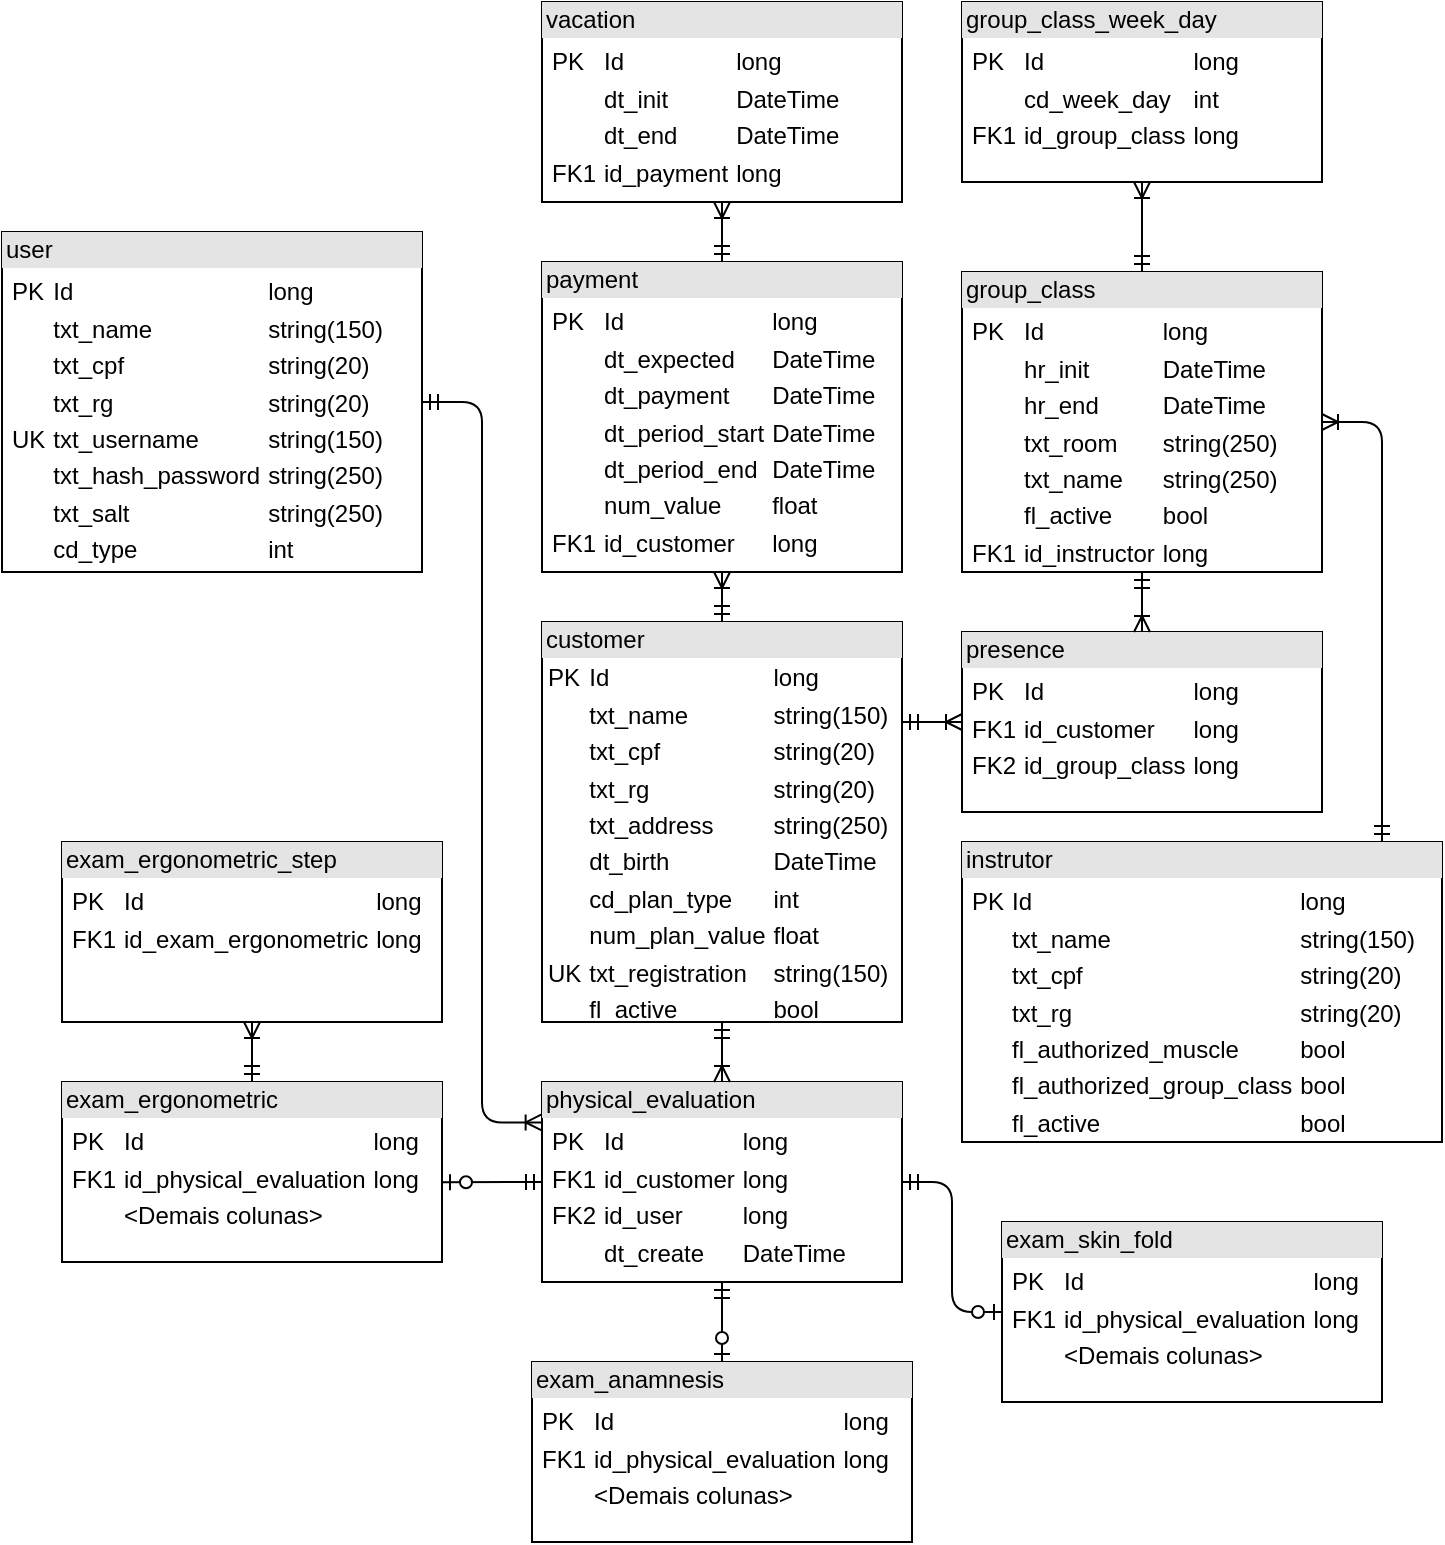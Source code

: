 <mxfile version="12.1.3" type="google" pages="1"><diagram id="eNOsoSA5csiK0DUxGW_X" name="Page-1"><mxGraphModel dx="1673" dy="999" grid="1" gridSize="10" guides="1" tooltips="1" connect="1" arrows="1" fold="1" page="1" pageScale="1" pageWidth="850" pageHeight="1100" math="0" shadow="0"><root><mxCell id="0"/><mxCell id="1" parent="0"/><mxCell id="iUKu6NB3R0d4WqQeB7tj-5" value="&lt;div style=&quot;box-sizing: border-box ; width: 100% ; background: #e4e4e4 ; padding: 2px&quot;&gt;customer&lt;/div&gt;&lt;table&gt;&lt;tbody&gt;&lt;tr&gt;&lt;td&gt;PK&lt;/td&gt;&lt;td&gt;Id&lt;/td&gt;&lt;td&gt;long&lt;/td&gt;&lt;/tr&gt;&lt;tr&gt;&lt;td&gt;&lt;br&gt;&lt;/td&gt;&lt;td&gt;txt_name&lt;br&gt;&lt;/td&gt;&lt;td&gt;string(150)&lt;/td&gt;&lt;/tr&gt;&lt;tr&gt;&lt;td&gt;&lt;br&gt;&lt;/td&gt;&lt;td&gt;txt_cpf&lt;br&gt;&lt;/td&gt;&lt;td&gt;string(20)&lt;/td&gt;&lt;/tr&gt;&lt;tr&gt;&lt;td&gt;&lt;br&gt;&lt;/td&gt;&lt;td&gt;txt_rg&lt;br&gt;&lt;/td&gt;&lt;td&gt;string(20)&lt;/td&gt;&lt;/tr&gt;&lt;tr&gt;&lt;td&gt;&lt;br&gt;&lt;/td&gt;&lt;td&gt;txt_address&lt;br&gt;&lt;/td&gt;&lt;td&gt;string(250)&lt;/td&gt;&lt;/tr&gt;&lt;tr&gt;&lt;td&gt;&lt;br&gt;&lt;/td&gt;&lt;td&gt;dt_birth&lt;br&gt;&lt;/td&gt;&lt;td&gt;DateTime&lt;/td&gt;&lt;/tr&gt;&lt;tr&gt;&lt;td&gt;&lt;br&gt;&lt;/td&gt;&lt;td&gt;cd_plan_type&lt;br&gt;&lt;/td&gt;&lt;td&gt;int&lt;/td&gt;&lt;/tr&gt;&lt;tr&gt;&lt;td&gt;&lt;br&gt;&lt;/td&gt;&lt;td&gt;num_plan_value&lt;br&gt;&lt;/td&gt;&lt;td&gt;float&lt;/td&gt;&lt;/tr&gt;&lt;tr&gt;&lt;td&gt;UK&lt;/td&gt;&lt;td&gt;txt_registration&lt;br&gt;&lt;/td&gt;&lt;td&gt;string(150)&lt;/td&gt;&lt;/tr&gt;&lt;tr&gt;&lt;td&gt;&lt;br&gt;&lt;/td&gt;&lt;td&gt;fl_active&lt;br&gt;&lt;/td&gt;&lt;td&gt;bool&lt;/td&gt;&lt;/tr&gt;&lt;/tbody&gt;&lt;/table&gt;" style="verticalAlign=top;align=left;overflow=fill;html=1;" parent="1" vertex="1"><mxGeometry x="330" y="440" width="180" height="200" as="geometry"/></mxCell><mxCell id="iUKu6NB3R0d4WqQeB7tj-6" value="&lt;div style=&quot;box-sizing: border-box ; width: 100% ; background: #e4e4e4 ; padding: 2px&quot;&gt;exam_anamnesis&lt;/div&gt;&lt;table style=&quot;width: 100% ; font-size: 1em&quot; cellpadding=&quot;2&quot; cellspacing=&quot;0&quot;&gt;&lt;tbody&gt;&lt;tr&gt;&lt;td&gt;&lt;table&gt;&lt;tbody&gt;&lt;tr&gt;&lt;td&gt;PK&lt;/td&gt;&lt;td&gt;Id&lt;/td&gt;&lt;td&gt;long&lt;/td&gt;&lt;/tr&gt;&lt;tr&gt;&lt;td&gt;FK1&lt;/td&gt;&lt;td&gt;id_physical_evaluation&lt;br&gt;&lt;/td&gt;&lt;td&gt;long&lt;/td&gt;&lt;/tr&gt;&lt;tr&gt;&lt;td&gt;&lt;br&gt;&lt;/td&gt;&lt;td&gt;&amp;lt;Demais colunas&amp;gt;&lt;br&gt;&lt;/td&gt;&lt;td&gt;&lt;br&gt;&lt;/td&gt;&lt;/tr&gt;&lt;/tbody&gt;&lt;/table&gt;&lt;/td&gt;&lt;td&gt;&lt;/td&gt;&lt;/tr&gt;&lt;/tbody&gt;&lt;/table&gt;" style="verticalAlign=top;align=left;overflow=fill;html=1;" parent="1" vertex="1"><mxGeometry x="325" y="810" width="190" height="90" as="geometry"/></mxCell><mxCell id="VHfMXVElB8WuuOVDMqNH-2" value="&lt;div style=&quot;box-sizing: border-box ; width: 100% ; background: #e4e4e4 ; padding: 2px&quot;&gt;exam_ergonometric&lt;/div&gt;&lt;table style=&quot;width: 100% ; font-size: 1em&quot; cellpadding=&quot;2&quot; cellspacing=&quot;0&quot;&gt;&lt;tbody&gt;&lt;tr&gt;&lt;td&gt;&lt;table&gt;&lt;tbody&gt;&lt;tr&gt;&lt;td&gt;PK&lt;/td&gt;&lt;td&gt;Id&lt;/td&gt;&lt;td&gt;long&lt;/td&gt;&lt;/tr&gt;&lt;tr&gt;&lt;td&gt;FK1&lt;/td&gt;&lt;td&gt;id_physical_evaluation&lt;br&gt;&lt;/td&gt;&lt;td&gt;long&lt;/td&gt;&lt;/tr&gt;&lt;tr&gt;&lt;td&gt;&lt;br&gt;&lt;/td&gt;&lt;td&gt;&amp;lt;Demais colunas&amp;gt;&lt;/td&gt;&lt;td&gt;&lt;br&gt;&lt;/td&gt;&lt;/tr&gt;&lt;/tbody&gt;&lt;/table&gt;&lt;/td&gt;&lt;td&gt;&lt;/td&gt;&lt;/tr&gt;&lt;/tbody&gt;&lt;/table&gt;" style="verticalAlign=top;align=left;overflow=fill;html=1;" parent="1" vertex="1"><mxGeometry x="90" y="670" width="190" height="90" as="geometry"/></mxCell><mxCell id="VHfMXVElB8WuuOVDMqNH-3" value="&lt;div style=&quot;box-sizing: border-box ; width: 100% ; background: #e4e4e4 ; padding: 2px&quot;&gt;exam_ergonometric_step&lt;/div&gt;&lt;table style=&quot;width: 100% ; font-size: 1em&quot; cellpadding=&quot;2&quot; cellspacing=&quot;0&quot;&gt;&lt;tbody&gt;&lt;tr&gt;&lt;td&gt;&lt;table&gt;&lt;tbody&gt;&lt;tr&gt;&lt;td&gt;PK&lt;/td&gt;&lt;td&gt;Id&lt;/td&gt;&lt;td&gt;long&lt;/td&gt;&lt;/tr&gt;&lt;tr&gt;&lt;td&gt;FK1&lt;/td&gt;&lt;td&gt;id_exam_ergonometric&lt;br&gt;&lt;/td&gt;&lt;td&gt;long&lt;/td&gt;&lt;/tr&gt;&lt;/tbody&gt;&lt;/table&gt;&lt;/td&gt;&lt;td&gt;&lt;/td&gt;&lt;/tr&gt;&lt;/tbody&gt;&lt;/table&gt;" style="verticalAlign=top;align=left;overflow=fill;html=1;" parent="1" vertex="1"><mxGeometry x="90" y="550" width="190" height="90" as="geometry"/></mxCell><mxCell id="VHfMXVElB8WuuOVDMqNH-4" value="&lt;div style=&quot;box-sizing: border-box ; width: 100% ; background: #e4e4e4 ; padding: 2px&quot;&gt;vacation&lt;/div&gt;&lt;table style=&quot;width: 100% ; font-size: 1em&quot; cellpadding=&quot;2&quot; cellspacing=&quot;0&quot;&gt;&lt;tbody&gt;&lt;tr&gt;&lt;td&gt;&lt;table&gt;&lt;tbody&gt;&lt;tr&gt;&lt;td&gt;PK&lt;/td&gt;&lt;td&gt;Id&lt;/td&gt;&lt;td&gt;long&lt;/td&gt;&lt;/tr&gt;&lt;tr&gt;&lt;td&gt;&lt;br&gt;&lt;/td&gt;&lt;td&gt;dt_init&lt;br&gt;&lt;/td&gt;&lt;td&gt;DateTime&lt;/td&gt;&lt;/tr&gt;&lt;tr&gt;&lt;td&gt;&lt;br&gt;&lt;/td&gt;&lt;td&gt;dt_end&lt;br&gt;&lt;/td&gt;&lt;td&gt;DateTime&lt;/td&gt;&lt;/tr&gt;&lt;tr&gt;&lt;td&gt;FK1&lt;/td&gt;&lt;td&gt;id_payment&lt;br&gt;&lt;/td&gt;&lt;td&gt;long&lt;/td&gt;&lt;/tr&gt;&lt;/tbody&gt;&lt;/table&gt;&lt;/td&gt;&lt;td&gt;&lt;/td&gt;&lt;/tr&gt;&lt;/tbody&gt;&lt;/table&gt;" style="verticalAlign=top;align=left;overflow=fill;html=1;" parent="1" vertex="1"><mxGeometry x="330" y="130" width="180" height="100" as="geometry"/></mxCell><mxCell id="VHfMXVElB8WuuOVDMqNH-5" value="&lt;div style=&quot;box-sizing: border-box ; width: 100% ; background: #e4e4e4 ; padding: 2px&quot;&gt;user&lt;/div&gt;&lt;table style=&quot;width: 100% ; font-size: 1em&quot; cellpadding=&quot;2&quot; cellspacing=&quot;0&quot;&gt;&lt;tbody&gt;&lt;tr&gt;&lt;td&gt;&lt;table&gt;&lt;tbody&gt;&lt;tr&gt;&lt;td&gt;PK&lt;/td&gt;&lt;td&gt;Id&lt;/td&gt;&lt;td&gt;long&lt;/td&gt;&lt;/tr&gt;&lt;tr&gt;&lt;td&gt;&lt;br&gt;&lt;/td&gt;&lt;td&gt;txt_name&lt;br&gt;&lt;/td&gt;&lt;td&gt;string(150)&lt;/td&gt;&lt;/tr&gt;&lt;tr&gt;&lt;td&gt;&lt;br&gt;&lt;/td&gt;&lt;td&gt;txt_cpf&lt;br&gt;&lt;/td&gt;&lt;td&gt;string(20)&lt;/td&gt;&lt;/tr&gt;&lt;tr&gt;&lt;td&gt;&lt;br&gt;&lt;/td&gt;&lt;td&gt;txt_rg&lt;br&gt;&lt;/td&gt;&lt;td&gt;string(20)&lt;/td&gt;&lt;/tr&gt;&lt;tr&gt;&lt;td&gt;UK&lt;/td&gt;&lt;td&gt;txt_username&lt;br&gt;&lt;/td&gt;&lt;td&gt;string(150)&lt;/td&gt;&lt;/tr&gt;&lt;tr&gt;&lt;td&gt;&lt;br&gt;&lt;/td&gt;&lt;td&gt;txt_hash_password&lt;br&gt;&lt;/td&gt;&lt;td&gt;string(250)&lt;/td&gt;&lt;/tr&gt;&lt;tr&gt;&lt;td&gt;&lt;br&gt;&lt;/td&gt;&lt;td&gt;txt_salt&lt;br&gt;&lt;/td&gt;&lt;td&gt;string(250)&lt;/td&gt;&lt;/tr&gt;&lt;tr&gt;&lt;td&gt;&lt;br&gt;&lt;/td&gt;&lt;td&gt;cd_type&lt;br&gt;&lt;/td&gt;&lt;td&gt;int&lt;/td&gt;&lt;/tr&gt;&lt;tr&gt;&lt;td&gt;&lt;br&gt;&lt;/td&gt;&lt;td&gt;dt_create&lt;/td&gt;&lt;td&gt;DateTime&lt;/td&gt;&lt;/tr&gt;&lt;tr&gt;&lt;td&gt;&lt;br&gt;&lt;/td&gt;&lt;td&gt;dt_update&lt;br&gt;&lt;/td&gt;&lt;td&gt;DateTime&lt;br&gt;&lt;/td&gt;&lt;/tr&gt;&lt;/tbody&gt;&lt;/table&gt;&lt;/td&gt;&lt;td&gt;&lt;/td&gt;&lt;/tr&gt;&lt;/tbody&gt;&lt;/table&gt;" style="verticalAlign=top;align=left;overflow=fill;html=1;" parent="1" vertex="1"><mxGeometry x="60" y="245" width="210" height="170" as="geometry"/></mxCell><mxCell id="VHfMXVElB8WuuOVDMqNH-6" value="&lt;div style=&quot;box-sizing: border-box ; width: 100% ; background: #e4e4e4 ; padding: 2px&quot;&gt;presence&lt;/div&gt;&lt;table style=&quot;width: 100% ; font-size: 1em&quot; cellpadding=&quot;2&quot; cellspacing=&quot;0&quot;&gt;&lt;tbody&gt;&lt;tr&gt;&lt;td&gt;&lt;table&gt;&lt;tbody&gt;&lt;tr&gt;&lt;td&gt;PK&lt;/td&gt;&lt;td&gt;Id&lt;/td&gt;&lt;td&gt;long&lt;/td&gt;&lt;/tr&gt;&lt;tr&gt;&lt;td&gt;FK1&lt;/td&gt;&lt;td&gt;id_customer&lt;br&gt;&lt;/td&gt;&lt;td&gt;long&lt;/td&gt;&lt;/tr&gt;&lt;tr&gt;&lt;td&gt;FK2&lt;/td&gt;&lt;td&gt;id_group_class&lt;br&gt;&lt;/td&gt;&lt;td&gt;long&lt;/td&gt;&lt;/tr&gt;&lt;/tbody&gt;&lt;/table&gt;&lt;/td&gt;&lt;td&gt;&lt;/td&gt;&lt;/tr&gt;&lt;/tbody&gt;&lt;/table&gt;" style="verticalAlign=top;align=left;overflow=fill;html=1;" parent="1" vertex="1"><mxGeometry x="540" y="445" width="180" height="90" as="geometry"/></mxCell><mxCell id="VHfMXVElB8WuuOVDMqNH-8" value="&lt;div style=&quot;box-sizing: border-box ; width: 100% ; background: #e4e4e4 ; padding: 2px&quot;&gt;group_class_week_day&lt;/div&gt;&lt;table style=&quot;width: 100% ; font-size: 1em&quot; cellpadding=&quot;2&quot; cellspacing=&quot;0&quot;&gt;&lt;tbody&gt;&lt;tr&gt;&lt;td&gt;&lt;table&gt;&lt;tbody&gt;&lt;tr&gt;&lt;td&gt;PK&lt;/td&gt;&lt;td&gt;Id&lt;/td&gt;&lt;td&gt;long&lt;/td&gt;&lt;/tr&gt;&lt;tr&gt;&lt;td&gt;&lt;br&gt;&lt;/td&gt;&lt;td&gt;cd_week_day&lt;br&gt;&lt;/td&gt;&lt;td&gt;int&lt;/td&gt;&lt;/tr&gt;&lt;tr&gt;&lt;td&gt;FK1&lt;/td&gt;&lt;td&gt;id_group_class&lt;br&gt;&lt;/td&gt;&lt;td&gt;long&lt;/td&gt;&lt;/tr&gt;&lt;/tbody&gt;&lt;/table&gt;&lt;/td&gt;&lt;td&gt;&lt;/td&gt;&lt;/tr&gt;&lt;/tbody&gt;&lt;/table&gt;" style="verticalAlign=top;align=left;overflow=fill;html=1;" parent="1" vertex="1"><mxGeometry x="540" y="130" width="180" height="90" as="geometry"/></mxCell><mxCell id="VHfMXVElB8WuuOVDMqNH-9" value="&lt;div style=&quot;box-sizing: border-box ; width: 100% ; background: #e4e4e4 ; padding: 2px&quot;&gt;instrutor&lt;/div&gt;&lt;table style=&quot;width: 100% ; font-size: 1em&quot; cellpadding=&quot;2&quot; cellspacing=&quot;0&quot;&gt;&lt;tbody&gt;&lt;tr&gt;&lt;td&gt;&lt;table&gt;&lt;tbody&gt;&lt;tr&gt;&lt;td&gt;PK&lt;/td&gt;&lt;td&gt;Id&lt;/td&gt;&lt;td&gt;long&lt;/td&gt;&lt;/tr&gt;&lt;tr&gt;&lt;td&gt;&lt;br&gt;&lt;/td&gt;&lt;td&gt;txt_name&lt;br&gt;&lt;/td&gt;&lt;td&gt;string(150)&lt;/td&gt;&lt;/tr&gt;&lt;tr&gt;&lt;td&gt;&lt;br&gt;&lt;/td&gt;&lt;td&gt;txt_cpf&lt;br&gt;&lt;/td&gt;&lt;td&gt;string(20)&lt;/td&gt;&lt;/tr&gt;&lt;tr&gt;&lt;td&gt;&lt;br&gt;&lt;/td&gt;&lt;td&gt;txt_rg&lt;br&gt;&lt;/td&gt;&lt;td&gt;string(20)&lt;/td&gt;&lt;/tr&gt;&lt;tr&gt;&lt;td&gt;&lt;br&gt;&lt;/td&gt;&lt;td&gt;fl_authorized_muscle&lt;br&gt;&lt;/td&gt;&lt;td&gt;bool&lt;/td&gt;&lt;/tr&gt;&lt;tr&gt;&lt;td&gt;&lt;br&gt;&lt;/td&gt;&lt;td&gt;fl_authorized_group_class&lt;br&gt;&lt;/td&gt;&lt;td&gt;bool&lt;/td&gt;&lt;/tr&gt;&lt;tr&gt;&lt;td&gt;&lt;br&gt;&lt;/td&gt;&lt;td&gt;fl_active&lt;br&gt;&lt;/td&gt;&lt;td&gt;bool&lt;/td&gt;&lt;/tr&gt;&lt;tr&gt;&lt;td&gt;&lt;br&gt;&lt;/td&gt;&lt;td&gt;&lt;br&gt;&lt;/td&gt;&lt;td&gt;&lt;/td&gt;&lt;/tr&gt;&lt;/tbody&gt;&lt;/table&gt;&lt;/td&gt;&lt;td&gt;&lt;/td&gt;&lt;/tr&gt;&lt;/tbody&gt;&lt;/table&gt;" style="verticalAlign=top;align=left;overflow=fill;html=1;" parent="1" vertex="1"><mxGeometry x="540" y="550" width="240" height="150" as="geometry"/></mxCell><mxCell id="VHfMXVElB8WuuOVDMqNH-10" value="&lt;div style=&quot;box-sizing: border-box ; width: 100% ; background: #e4e4e4 ; padding: 2px&quot;&gt;payment&lt;/div&gt;&lt;table style=&quot;width: 100% ; font-size: 1em&quot; cellpadding=&quot;2&quot; cellspacing=&quot;0&quot;&gt;&lt;tbody&gt;&lt;tr&gt;&lt;td&gt;&lt;table&gt;&lt;tbody&gt;&lt;tr&gt;&lt;td&gt;PK&lt;/td&gt;&lt;td&gt;Id&lt;/td&gt;&lt;td&gt;long&lt;/td&gt;&lt;/tr&gt;&lt;tr&gt;&lt;td&gt;&lt;br&gt;&lt;/td&gt;&lt;td&gt;dt_expected&lt;br&gt;&lt;/td&gt;&lt;td&gt;DateTime&lt;/td&gt;&lt;/tr&gt;&lt;tr&gt;&lt;td&gt;&lt;br&gt;&lt;/td&gt;&lt;td&gt;dt_payment&lt;br&gt;&lt;/td&gt;&lt;td&gt;DateTime&lt;br&gt;&lt;/td&gt;&lt;/tr&gt;&lt;tr&gt;&lt;td&gt;&lt;br&gt;&lt;/td&gt;&lt;td&gt;dt_period_start&lt;br&gt;&lt;/td&gt;&lt;td&gt;DateTime&lt;/td&gt;&lt;/tr&gt;&lt;tr&gt;&lt;td&gt;&lt;br&gt;&lt;/td&gt;&lt;td&gt;dt_period_end&lt;br&gt;&lt;/td&gt;&lt;td&gt;DateTime&lt;/td&gt;&lt;/tr&gt;&lt;tr&gt;&lt;td&gt;&lt;br&gt;&lt;/td&gt;&lt;td&gt;num_value&lt;br&gt;&lt;/td&gt;&lt;td&gt;float&lt;/td&gt;&lt;/tr&gt;&lt;tr&gt;&lt;td&gt;FK1&lt;/td&gt;&lt;td&gt;id_customer&lt;br&gt;&lt;/td&gt;&lt;td&gt;long&lt;/td&gt;&lt;/tr&gt;&lt;/tbody&gt;&lt;/table&gt;&lt;/td&gt;&lt;td&gt;&lt;/td&gt;&lt;/tr&gt;&lt;/tbody&gt;&lt;/table&gt;" style="verticalAlign=top;align=left;overflow=fill;html=1;" parent="1" vertex="1"><mxGeometry x="330" y="260" width="180" height="155" as="geometry"/></mxCell><mxCell id="VHfMXVElB8WuuOVDMqNH-11" value="&lt;div style=&quot;box-sizing: border-box ; width: 100% ; background: #e4e4e4 ; padding: 2px&quot;&gt;exam_skin_fold&lt;/div&gt;&lt;table style=&quot;width: 100% ; font-size: 1em&quot; cellpadding=&quot;2&quot; cellspacing=&quot;0&quot;&gt;&lt;tbody&gt;&lt;tr&gt;&lt;td&gt;&lt;table&gt;&lt;tbody&gt;&lt;tr&gt;&lt;td&gt;PK&lt;/td&gt;&lt;td&gt;Id&lt;/td&gt;&lt;td&gt;long&lt;/td&gt;&lt;/tr&gt;&lt;tr&gt;&lt;td&gt;FK1&lt;/td&gt;&lt;td&gt;id_physical_evaluation&lt;br&gt;&lt;/td&gt;&lt;td&gt;long&lt;/td&gt;&lt;/tr&gt;&lt;tr&gt;&lt;td&gt;&lt;br&gt;&lt;/td&gt;&lt;td&gt;&amp;lt;Demais colunas&amp;gt;&lt;br&gt;&lt;/td&gt;&lt;td&gt;&lt;br&gt;&lt;/td&gt;&lt;/tr&gt;&lt;/tbody&gt;&lt;/table&gt;&lt;/td&gt;&lt;td&gt;&lt;/td&gt;&lt;/tr&gt;&lt;/tbody&gt;&lt;/table&gt;" style="verticalAlign=top;align=left;overflow=fill;html=1;" parent="1" vertex="1"><mxGeometry x="560" y="740" width="190" height="90" as="geometry"/></mxCell><mxCell id="VHfMXVElB8WuuOVDMqNH-12" value="&lt;div style=&quot;box-sizing: border-box ; width: 100% ; background: #e4e4e4 ; padding: 2px&quot;&gt;group_class&lt;/div&gt;&lt;table style=&quot;width: 100% ; font-size: 1em&quot; cellpadding=&quot;2&quot; cellspacing=&quot;0&quot;&gt;&lt;tbody&gt;&lt;tr&gt;&lt;td&gt;&lt;table&gt;&lt;tbody&gt;&lt;tr&gt;&lt;td&gt;PK&lt;/td&gt;&lt;td&gt;Id&lt;/td&gt;&lt;td&gt;long&lt;/td&gt;&lt;/tr&gt;&lt;tr&gt;&lt;td&gt;&lt;br&gt;&lt;/td&gt;&lt;td&gt;hr_init&lt;br&gt;&lt;/td&gt;&lt;td&gt;DateTime&lt;/td&gt;&lt;/tr&gt;&lt;tr&gt;&lt;td&gt;&lt;br&gt;&lt;/td&gt;&lt;td&gt;hr_end&lt;br&gt;&lt;/td&gt;&lt;td&gt;DateTime&lt;/td&gt;&lt;/tr&gt;&lt;tr&gt;&lt;td&gt;&lt;br&gt;&lt;/td&gt;&lt;td&gt;txt_room&lt;br&gt;&lt;/td&gt;&lt;td&gt;string(250)&lt;/td&gt;&lt;/tr&gt;&lt;tr&gt;&lt;td&gt;&lt;br&gt;&lt;/td&gt;&lt;td&gt;txt_name&lt;br&gt;&lt;/td&gt;&lt;td&gt;string(250)&lt;/td&gt;&lt;/tr&gt;&lt;tr&gt;&lt;td&gt;&lt;br&gt;&lt;/td&gt;&lt;td&gt;fl_active&lt;br&gt;&lt;/td&gt;&lt;td&gt;bool&lt;/td&gt;&lt;/tr&gt;&lt;tr&gt;&lt;td&gt;FK1&lt;/td&gt;&lt;td&gt;id_instructor&lt;br&gt;&lt;/td&gt;&lt;td&gt;long&lt;/td&gt;&lt;/tr&gt;&lt;/tbody&gt;&lt;/table&gt;&lt;/td&gt;&lt;td&gt;&lt;/td&gt;&lt;td&gt;&lt;/td&gt;&lt;/tr&gt;&lt;/tbody&gt;&lt;/table&gt;" style="verticalAlign=top;align=left;overflow=fill;html=1;" parent="1" vertex="1"><mxGeometry x="540" y="265" width="180" height="150" as="geometry"/></mxCell><mxCell id="VHfMXVElB8WuuOVDMqNH-24" value="&lt;div style=&quot;box-sizing: border-box ; width: 100% ; background: #e4e4e4 ; padding: 2px&quot;&gt;physical_evaluation&lt;/div&gt;&lt;table style=&quot;width: 100% ; font-size: 1em&quot; cellpadding=&quot;2&quot; cellspacing=&quot;0&quot;&gt;&lt;tbody&gt;&lt;tr&gt;&lt;td&gt;&lt;table&gt;&lt;tbody&gt;&lt;tr&gt;&lt;td&gt;PK&lt;/td&gt;&lt;td&gt;Id&lt;/td&gt;&lt;td&gt;long&lt;/td&gt;&lt;/tr&gt;&lt;tr&gt;&lt;td&gt;FK1&lt;/td&gt;&lt;td&gt;id_customer&lt;br&gt;&lt;/td&gt;&lt;td&gt;long&lt;/td&gt;&lt;/tr&gt;&lt;tr&gt;&lt;td&gt;FK2&lt;/td&gt;&lt;td&gt;id_user&lt;br&gt;&lt;/td&gt;&lt;td&gt;long&lt;/td&gt;&lt;/tr&gt;&lt;tr&gt;&lt;td&gt;&lt;br&gt;&lt;/td&gt;&lt;td&gt;dt_create&lt;/td&gt;&lt;td&gt;DateTime&lt;/td&gt;&lt;/tr&gt;&lt;/tbody&gt;&lt;/table&gt;&lt;/td&gt;&lt;td&gt;&lt;/td&gt;&lt;/tr&gt;&lt;/tbody&gt;&lt;/table&gt;" style="verticalAlign=top;align=left;overflow=fill;html=1;" parent="1" vertex="1"><mxGeometry x="330" y="670" width="180" height="100" as="geometry"/></mxCell><mxCell id="b3SdoLDgujE4vcdBGUuC-1" value="" style="fontSize=12;html=1;endArrow=ERoneToMany;startArrow=ERmandOne;exitX=0.5;exitY=0;exitDx=0;exitDy=0;entryX=0.5;entryY=1;entryDx=0;entryDy=0;" edge="1" parent="1" source="VHfMXVElB8WuuOVDMqNH-2" target="VHfMXVElB8WuuOVDMqNH-3"><mxGeometry width="100" height="100" relative="1" as="geometry"><mxPoint x="-10" y="720" as="sourcePoint"/><mxPoint x="90" y="620" as="targetPoint"/></mxGeometry></mxCell><mxCell id="b3SdoLDgujE4vcdBGUuC-3" value="" style="fontSize=12;html=1;endArrow=ERzeroToOne;startArrow=ERmandOne;exitX=0;exitY=0.5;exitDx=0;exitDy=0;entryX=1;entryY=0.557;entryDx=0;entryDy=0;entryPerimeter=0;" edge="1" parent="1" source="VHfMXVElB8WuuOVDMqNH-24" target="VHfMXVElB8WuuOVDMqNH-2"><mxGeometry width="100" height="100" relative="1" as="geometry"><mxPoint x="120" y="860" as="sourcePoint"/><mxPoint x="220" y="760" as="targetPoint"/></mxGeometry></mxCell><mxCell id="b3SdoLDgujE4vcdBGUuC-5" value="" style="fontSize=12;html=1;endArrow=ERzeroToOne;startArrow=ERmandOne;exitX=0.5;exitY=1;exitDx=0;exitDy=0;entryX=0.5;entryY=0;entryDx=0;entryDy=0;" edge="1" parent="1" source="VHfMXVElB8WuuOVDMqNH-24" target="iUKu6NB3R0d4WqQeB7tj-6"><mxGeometry width="100" height="100" relative="1" as="geometry"><mxPoint x="340" y="730" as="sourcePoint"/><mxPoint x="290" y="730.13" as="targetPoint"/></mxGeometry></mxCell><mxCell id="b3SdoLDgujE4vcdBGUuC-6" value="" style="fontSize=12;html=1;endArrow=ERzeroToOne;startArrow=ERmandOne;exitX=1;exitY=0.5;exitDx=0;exitDy=0;entryX=0;entryY=0.5;entryDx=0;entryDy=0;edgeStyle=orthogonalEdgeStyle;" edge="1" parent="1" source="VHfMXVElB8WuuOVDMqNH-24" target="VHfMXVElB8WuuOVDMqNH-11"><mxGeometry width="100" height="100" relative="1" as="geometry"><mxPoint x="430" y="780" as="sourcePoint"/><mxPoint x="430" y="820" as="targetPoint"/></mxGeometry></mxCell><mxCell id="b3SdoLDgujE4vcdBGUuC-7" value="" style="fontSize=12;html=1;endArrow=ERoneToMany;startArrow=ERmandOne;exitX=0.5;exitY=1;exitDx=0;exitDy=0;entryX=0.5;entryY=0;entryDx=0;entryDy=0;" edge="1" parent="1" source="iUKu6NB3R0d4WqQeB7tj-5" target="VHfMXVElB8WuuOVDMqNH-24"><mxGeometry width="100" height="100" relative="1" as="geometry"><mxPoint x="450" y="650" as="sourcePoint"/><mxPoint x="450" y="620" as="targetPoint"/></mxGeometry></mxCell><mxCell id="b3SdoLDgujE4vcdBGUuC-8" value="" style="fontSize=12;html=1;endArrow=ERoneToMany;startArrow=ERmandOne;exitX=1;exitY=0.25;exitDx=0;exitDy=0;entryX=0;entryY=0.5;entryDx=0;entryDy=0;" edge="1" parent="1" source="iUKu6NB3R0d4WqQeB7tj-5" target="VHfMXVElB8WuuOVDMqNH-6"><mxGeometry width="100" height="100" relative="1" as="geometry"><mxPoint x="530" y="510" as="sourcePoint"/><mxPoint x="530" y="540" as="targetPoint"/></mxGeometry></mxCell><mxCell id="b3SdoLDgujE4vcdBGUuC-9" value="" style="fontSize=12;html=1;endArrow=ERoneToMany;startArrow=ERmandOne;exitX=0.5;exitY=0;exitDx=0;exitDy=0;" edge="1" parent="1" source="iUKu6NB3R0d4WqQeB7tj-5"><mxGeometry width="100" height="100" relative="1" as="geometry"><mxPoint x="440" y="410" as="sourcePoint"/><mxPoint x="420" y="415" as="targetPoint"/></mxGeometry></mxCell><mxCell id="b3SdoLDgujE4vcdBGUuC-10" value="" style="fontSize=12;html=1;endArrow=ERoneToMany;startArrow=ERmandOne;exitX=0.5;exitY=0;exitDx=0;exitDy=0;entryX=0.5;entryY=1;entryDx=0;entryDy=0;" edge="1" parent="1" source="VHfMXVElB8WuuOVDMqNH-10" target="VHfMXVElB8WuuOVDMqNH-4"><mxGeometry width="100" height="100" relative="1" as="geometry"><mxPoint x="440" y="255" as="sourcePoint"/><mxPoint x="440" y="230" as="targetPoint"/></mxGeometry></mxCell><mxCell id="b3SdoLDgujE4vcdBGUuC-11" value="" style="fontSize=12;html=1;endArrow=ERoneToMany;startArrow=ERmandOne;exitX=0.5;exitY=0;exitDx=0;exitDy=0;entryX=0.5;entryY=1;entryDx=0;entryDy=0;" edge="1" parent="1" source="VHfMXVElB8WuuOVDMqNH-12" target="VHfMXVElB8WuuOVDMqNH-8"><mxGeometry width="100" height="100" relative="1" as="geometry"><mxPoint x="659.5" y="255.0" as="sourcePoint"/><mxPoint x="659.5" y="230" as="targetPoint"/></mxGeometry></mxCell><mxCell id="b3SdoLDgujE4vcdBGUuC-12" value="" style="fontSize=12;html=1;endArrow=ERoneToMany;startArrow=ERmandOne;exitX=0.5;exitY=1;exitDx=0;exitDy=0;entryX=0.5;entryY=0;entryDx=0;entryDy=0;" edge="1" parent="1" source="VHfMXVElB8WuuOVDMqNH-12" target="VHfMXVElB8WuuOVDMqNH-6"><mxGeometry width="100" height="100" relative="1" as="geometry"><mxPoint x="660" y="415" as="sourcePoint"/><mxPoint x="660" y="445" as="targetPoint"/></mxGeometry></mxCell><mxCell id="b3SdoLDgujE4vcdBGUuC-13" value="" style="fontSize=12;html=1;endArrow=ERoneToMany;startArrow=ERmandOne;exitX=0.875;exitY=0;exitDx=0;exitDy=0;entryX=1;entryY=0.5;entryDx=0;entryDy=0;exitPerimeter=0;edgeStyle=orthogonalEdgeStyle;" edge="1" parent="1" source="VHfMXVElB8WuuOVDMqNH-9" target="VHfMXVElB8WuuOVDMqNH-12"><mxGeometry width="100" height="100" relative="1" as="geometry"><mxPoint x="790" y="400" as="sourcePoint"/><mxPoint x="790" y="430" as="targetPoint"/></mxGeometry></mxCell><mxCell id="b3SdoLDgujE4vcdBGUuC-14" value="" style="fontSize=12;html=1;endArrow=ERoneToMany;startArrow=ERmandOne;exitX=1;exitY=0.5;exitDx=0;exitDy=0;entryX=-0.001;entryY=0.202;entryDx=0;entryDy=0;edgeStyle=orthogonalEdgeStyle;entryPerimeter=0;" edge="1" parent="1" source="VHfMXVElB8WuuOVDMqNH-5" target="VHfMXVElB8WuuOVDMqNH-24"><mxGeometry width="100" height="100" relative="1" as="geometry"><mxPoint x="309.857" y="654.857" as="sourcePoint"/><mxPoint x="280.143" y="445.143" as="targetPoint"/></mxGeometry></mxCell></root></mxGraphModel></diagram></mxfile>